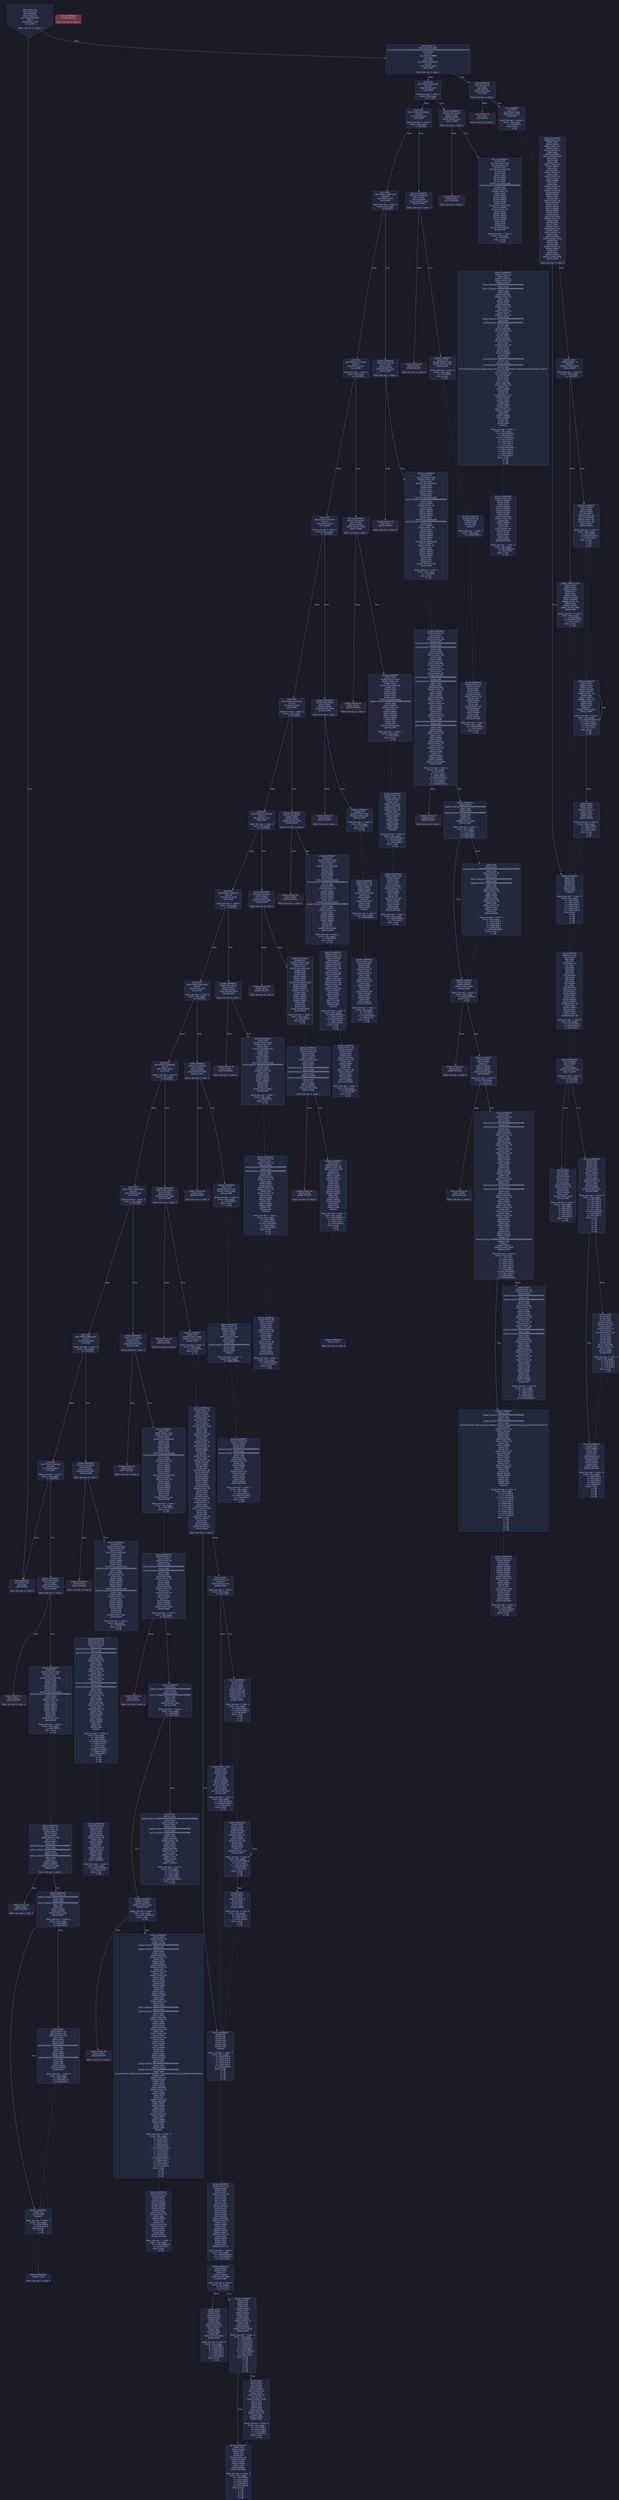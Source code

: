 digraph G {
    node [shape=box, style="filled, rounded", color="#565f89", fontcolor="#c0caf5", fontname="Helvetica", fillcolor="#24283b"];
    edge [color="#414868", fontcolor="#c0caf5", fontname="Helvetica"];
    bgcolor="#1a1b26";
    0 [ label = "[00] PUSH1 80
[02] PUSH1 40
[04] MSTORE
[05] PUSH1 04
[07] CALLDATASIZE
[08] LT
[09] PUSH2 00d0
[0c] JUMPI

Stack size req: 0, sizeΔ: 0
" shape = invhouse]
    1 [ label = "[0d] PUSH1 00
[0f] CALLDATALOAD
[10] PUSH29 0100000000000000000000000000000000000000000000000000000000
[2e] SWAP1
[2f] DIV
[30] PUSH4 ffffffff
[35] AND
[36] DUP1
[37] PUSH4 06fdde03
[3c] EQ
[3d] PUSH2 00d5
[40] JUMPI

Stack size req: 0, sizeΔ: 1
"]
    2 [ label = "[41] DUP1
[42] PUSH4 095ea7b3
[47] EQ
[48] PUSH2 0165
[4b] JUMPI

Stack size req: 1, sizeΔ: 0
Entry->Op usage:
	0->71:EQ:1
"]
    3 [ label = "[4c] DUP1
[4d] PUSH4 18160ddd
[52] EQ
[53] PUSH2 01ca
[56] JUMPI

Stack size req: 1, sizeΔ: 0
Entry->Op usage:
	0->82:EQ:1
"]
    4 [ label = "[57] DUP1
[58] PUSH4 23b872dd
[5d] EQ
[5e] PUSH2 01f5
[61] JUMPI

Stack size req: 1, sizeΔ: 0
Entry->Op usage:
	0->93:EQ:1
"]
    5 [ label = "[62] DUP1
[63] PUSH4 27e235e3
[68] EQ
[69] PUSH2 027a
[6c] JUMPI

Stack size req: 1, sizeΔ: 0
Entry->Op usage:
	0->104:EQ:1
"]
    6 [ label = "[6d] DUP1
[6e] PUSH4 313ce567
[73] EQ
[74] PUSH2 02d1
[77] JUMPI

Stack size req: 1, sizeΔ: 0
Entry->Op usage:
	0->115:EQ:1
"]
    7 [ label = "[78] DUP1
[79] PUSH4 5c658165
[7e] EQ
[7f] PUSH2 0302
[82] JUMPI

Stack size req: 1, sizeΔ: 0
Entry->Op usage:
	0->126:EQ:1
"]
    8 [ label = "[83] DUP1
[84] PUSH4 619d5194
[89] EQ
[8a] PUSH2 0379
[8d] JUMPI

Stack size req: 1, sizeΔ: 0
Entry->Op usage:
	0->137:EQ:1
"]
    9 [ label = "[8e] DUP1
[8f] PUSH4 70a08231
[94] EQ
[95] PUSH2 03a8
[98] JUMPI

Stack size req: 1, sizeΔ: 0
Entry->Op usage:
	0->148:EQ:1
"]
    10 [ label = "[99] DUP1
[9a] PUSH4 8da5cb5b
[9f] EQ
[a0] PUSH2 03ff
[a3] JUMPI

Stack size req: 1, sizeΔ: 0
Entry->Op usage:
	0->159:EQ:1
"]
    11 [ label = "[a4] DUP1
[a5] PUSH4 95d89b41
[aa] EQ
[ab] PUSH2 0456
[ae] JUMPI

Stack size req: 1, sizeΔ: 0
Entry->Op usage:
	0->170:EQ:1
"]
    12 [ label = "[af] DUP1
[b0] PUSH4 a9059cbb
[b5] EQ
[b6] PUSH2 04e6
[b9] JUMPI

Stack size req: 1, sizeΔ: 0
Entry->Op usage:
	0->181:EQ:1
"]
    13 [ label = "[ba] DUP1
[bb] PUSH4 dd62ed3e
[c0] EQ
[c1] PUSH2 054b
[c4] JUMPI

Stack size req: 1, sizeΔ: 0
Entry->Op usage:
	0->192:EQ:1
"]
    14 [ label = "[c5] DUP1
[c6] PUSH4 f2fde38b
[cb] EQ
[cc] PUSH2 05c2
[cf] JUMPI

Stack size req: 1, sizeΔ: 0
Entry->Op usage:
	0->203:EQ:1
"]
    15 [ label = "[d0] JUMPDEST
[d1] PUSH1 00
[d3] DUP1
[d4] REVERT

Stack size req: 0, sizeΔ: 0
" color = "red"]
    16 [ label = "[d5] JUMPDEST
[d6] CALLVALUE
[d7] DUP1
[d8] ISZERO
[d9] PUSH2 00e1
[dc] JUMPI

Stack size req: 0, sizeΔ: 1
"]
    17 [ label = "[dd] PUSH1 00
[df] DUP1
[e0] REVERT

Stack size req: 0, sizeΔ: 0
" color = "red"]
    18 [ label = "[e1] JUMPDEST
[e2] POP
[e3] PUSH2 00ea
[e6] PUSH2 0605
[e9] JUMP

Stack size req: 1, sizeΔ: 0
Entry->Op usage:
	0->226:POP:0
Entry->Exit:
	0->😵
"]
    19 [ label = "[ea] JUMPDEST
[eb] PUSH1 40
[ed] MLOAD
[ee] DUP1
[ef] DUP1
[f0] PUSH1 20
[f2] ADD
[f3] DUP3
[f4] DUP2
[f5] SUB
[f6] DUP3
[f7] MSTORE
[f8] DUP4
[f9] DUP2
[fa] DUP2
[fb] MLOAD
[fc] DUP2
[fd] MSTORE
[fe] PUSH1 20
[0100] ADD
[0101] SWAP2
[0102] POP
[0103] DUP1
[0104] MLOAD
[0105] SWAP1
[0106] PUSH1 20
[0108] ADD
[0109] SWAP1
[010a] DUP1
[010b] DUP4
[010c] DUP4
[010d] PUSH1 00

Stack size req: 1, sizeΔ: 9
Entry->Op usage:
	0->251:MLOAD:0
	0->260:MLOAD:0
	0->264:ADD:1
"]
    20 [ label = "[010f] JUMPDEST
[0110] DUP4
[0111] DUP2
[0112] LT
[0113] ISZERO
[0114] PUSH2 012a
[0117] JUMPI

Stack size req: 4, sizeΔ: 0
Entry->Op usage:
	0->274:LT:0
	3->274:LT:1
"]
    21 [ label = "[0118] DUP1
[0119] DUP3
[011a] ADD
[011b] MLOAD
[011c] DUP2
[011d] DUP5
[011e] ADD
[011f] MSTORE
[0120] PUSH1 20
[0122] DUP2
[0123] ADD
[0124] SWAP1
[0125] POP
[0126] PUSH2 010f
[0129] JUMP

Stack size req: 3, sizeΔ: 0
Entry->Op usage:
	0->282:ADD:1
	0->286:ADD:1
	0->291:ADD:0
	0->293:POP:0
	1->282:ADD:0
	2->286:ADD:0
Entry->Exit:
	0->😵
"]
    22 [ label = "[012a] JUMPDEST
[012b] POP
[012c] POP
[012d] POP
[012e] POP
[012f] SWAP1
[0130] POP
[0131] SWAP1
[0132] DUP2
[0133] ADD
[0134] SWAP1
[0135] PUSH1 1f
[0137] AND
[0138] DUP1
[0139] ISZERO
[013a] PUSH2 0157
[013d] JUMPI

Stack size req: 7, sizeΔ: -5
Entry->Op usage:
	0->299:POP:0
	1->300:POP:0
	2->301:POP:0
	3->302:POP:0
	4->307:ADD:0
	4->311:AND:1
	4->313:ISZERO:0
	5->304:POP:0
	6->307:ADD:1
Entry->Exit:
	0->😵
	1->😵
	2->😵
	3->😵
	4->0
	5->😵
	6->😵
"]
    23 [ label = "[013e] DUP1
[013f] DUP3
[0140] SUB
[0141] DUP1
[0142] MLOAD
[0143] PUSH1 01
[0145] DUP4
[0146] PUSH1 20
[0148] SUB
[0149] PUSH2 0100
[014c] EXP
[014d] SUB
[014e] NOT
[014f] AND
[0150] DUP2
[0151] MSTORE
[0152] PUSH1 20
[0154] ADD
[0155] SWAP2
[0156] POP

Stack size req: 2, sizeΔ: 0
Entry->Op usage:
	0->320:SUB:1
	0->328:SUB:1
	1->320:SUB:0
	1->342:POP:0
Entry->Exit:
	1->😵
"]
    24 [ label = "[0157] JUMPDEST
[0158] POP
[0159] SWAP3
[015a] POP
[015b] POP
[015c] POP
[015d] PUSH1 40
[015f] MLOAD
[0160] DUP1
[0161] SWAP2
[0162] SUB
[0163] SWAP1
[0164] RETURN

Stack size req: 5, sizeΔ: -5
Entry->Op usage:
	0->344:POP:0
	1->354:SUB:0
	2->347:POP:0
	3->348:POP:0
	4->346:POP:0
Entry->Exit:
	0->😵
	1->😵
	2->😵
	3->😵
	4->😵
" color = "darkblue"]
    25 [ label = "[0165] JUMPDEST
[0166] CALLVALUE
[0167] DUP1
[0168] ISZERO
[0169] PUSH2 0171
[016c] JUMPI

Stack size req: 0, sizeΔ: 1
"]
    26 [ label = "[016d] PUSH1 00
[016f] DUP1
[0170] REVERT

Stack size req: 0, sizeΔ: 0
" color = "red"]
    27 [ label = "[0171] JUMPDEST
[0172] POP
[0173] PUSH2 01b0
[0176] PUSH1 04
[0178] DUP1
[0179] CALLDATASIZE
[017a] SUB
[017b] DUP2
[017c] ADD
[017d] SWAP1
[017e] DUP1
[017f] DUP1
[0180] CALLDATALOAD
[0181] PUSH20 ffffffffffffffffffffffffffffffffffffffff
[0196] AND
[0197] SWAP1
[0198] PUSH1 20
[019a] ADD
[019b] SWAP1
[019c] SWAP3
[019d] SWAP2
[019e] SWAP1
[019f] DUP1
[01a0] CALLDATALOAD
[01a1] SWAP1
[01a2] PUSH1 20
[01a4] ADD
[01a5] SWAP1
[01a6] SWAP3
[01a7] SWAP2
[01a8] SWAP1
[01a9] POP
[01aa] POP
[01ab] POP
[01ac] PUSH2 06a3
[01af] JUMP

Stack size req: 1, sizeΔ: 2
Entry->Op usage:
	0->370:POP:0
Entry->Exit:
	0->😵
"]
    28 [ label = "[01b0] JUMPDEST
[01b1] PUSH1 40
[01b3] MLOAD
[01b4] DUP1
[01b5] DUP3
[01b6] ISZERO
[01b7] ISZERO
[01b8] ISZERO
[01b9] ISZERO
[01ba] DUP2
[01bb] MSTORE
[01bc] PUSH1 20
[01be] ADD
[01bf] SWAP2
[01c0] POP
[01c1] POP
[01c2] PUSH1 40
[01c4] MLOAD
[01c5] DUP1
[01c6] SWAP2
[01c7] SUB
[01c8] SWAP1
[01c9] RETURN

Stack size req: 1, sizeΔ: -1
Entry->Op usage:
	0->438:ISZERO:0
	0->448:POP:0
Entry->Exit:
	0->😵
" color = "darkblue"]
    29 [ label = "[01ca] JUMPDEST
[01cb] CALLVALUE
[01cc] DUP1
[01cd] ISZERO
[01ce] PUSH2 01d6
[01d1] JUMPI

Stack size req: 0, sizeΔ: 1
"]
    30 [ label = "[01d2] PUSH1 00
[01d4] DUP1
[01d5] REVERT

Stack size req: 0, sizeΔ: 0
" color = "red"]
    31 [ label = "[01d6] JUMPDEST
[01d7] POP
[01d8] PUSH2 01df
[01db] PUSH2 0795
[01de] JUMP

Stack size req: 1, sizeΔ: 0
Entry->Op usage:
	0->471:POP:0
Entry->Exit:
	0->😵
"]
    32 [ label = "[01df] JUMPDEST
[01e0] PUSH1 40
[01e2] MLOAD
[01e3] DUP1
[01e4] DUP3
[01e5] DUP2
[01e6] MSTORE
[01e7] PUSH1 20
[01e9] ADD
[01ea] SWAP2
[01eb] POP
[01ec] POP
[01ed] PUSH1 40
[01ef] MLOAD
[01f0] DUP1
[01f1] SWAP2
[01f2] SUB
[01f3] SWAP1
[01f4] RETURN

Stack size req: 1, sizeΔ: -1
Entry->Op usage:
	0->486:MSTORE:1
	0->491:POP:0
Entry->Exit:
	0->😵
" color = "darkblue"]
    33 [ label = "[01f5] JUMPDEST
[01f6] CALLVALUE
[01f7] DUP1
[01f8] ISZERO
[01f9] PUSH2 0201
[01fc] JUMPI

Stack size req: 0, sizeΔ: 1
"]
    34 [ label = "[01fd] PUSH1 00
[01ff] DUP1
[0200] REVERT

Stack size req: 0, sizeΔ: 0
" color = "red"]
    35 [ label = "[0201] JUMPDEST
[0202] POP
[0203] PUSH2 0260
[0206] PUSH1 04
[0208] DUP1
[0209] CALLDATASIZE
[020a] SUB
[020b] DUP2
[020c] ADD
[020d] SWAP1
[020e] DUP1
[020f] DUP1
[0210] CALLDATALOAD
[0211] PUSH20 ffffffffffffffffffffffffffffffffffffffff
[0226] AND
[0227] SWAP1
[0228] PUSH1 20
[022a] ADD
[022b] SWAP1
[022c] SWAP3
[022d] SWAP2
[022e] SWAP1
[022f] DUP1
[0230] CALLDATALOAD
[0231] PUSH20 ffffffffffffffffffffffffffffffffffffffff
[0246] AND
[0247] SWAP1
[0248] PUSH1 20
[024a] ADD
[024b] SWAP1
[024c] SWAP3
[024d] SWAP2
[024e] SWAP1
[024f] DUP1
[0250] CALLDATALOAD
[0251] SWAP1
[0252] PUSH1 20
[0254] ADD
[0255] SWAP1
[0256] SWAP3
[0257] SWAP2
[0258] SWAP1
[0259] POP
[025a] POP
[025b] POP
[025c] PUSH2 079b
[025f] JUMP

Stack size req: 1, sizeΔ: 3
Entry->Op usage:
	0->514:POP:0
Entry->Exit:
	0->😵
"]
    36 [ label = "[0260] JUMPDEST
[0261] PUSH1 40
[0263] MLOAD
[0264] DUP1
[0265] DUP3
[0266] ISZERO
[0267] ISZERO
[0268] ISZERO
[0269] ISZERO
[026a] DUP2
[026b] MSTORE
[026c] PUSH1 20
[026e] ADD
[026f] SWAP2
[0270] POP
[0271] POP
[0272] PUSH1 40
[0274] MLOAD
[0275] DUP1
[0276] SWAP2
[0277] SUB
[0278] SWAP1
[0279] RETURN

Stack size req: 1, sizeΔ: -1
Entry->Op usage:
	0->614:ISZERO:0
	0->624:POP:0
Entry->Exit:
	0->😵
" color = "darkblue"]
    37 [ label = "[027a] JUMPDEST
[027b] CALLVALUE
[027c] DUP1
[027d] ISZERO
[027e] PUSH2 0286
[0281] JUMPI

Stack size req: 0, sizeΔ: 1
"]
    38 [ label = "[0282] PUSH1 00
[0284] DUP1
[0285] REVERT

Stack size req: 0, sizeΔ: 0
" color = "red"]
    39 [ label = "[0286] JUMPDEST
[0287] POP
[0288] PUSH2 02bb
[028b] PUSH1 04
[028d] DUP1
[028e] CALLDATASIZE
[028f] SUB
[0290] DUP2
[0291] ADD
[0292] SWAP1
[0293] DUP1
[0294] DUP1
[0295] CALLDATALOAD
[0296] PUSH20 ffffffffffffffffffffffffffffffffffffffff
[02ab] AND
[02ac] SWAP1
[02ad] PUSH1 20
[02af] ADD
[02b0] SWAP1
[02b1] SWAP3
[02b2] SWAP2
[02b3] SWAP1
[02b4] POP
[02b5] POP
[02b6] POP
[02b7] PUSH2 0ada
[02ba] JUMP

Stack size req: 1, sizeΔ: 1
Entry->Op usage:
	0->647:POP:0
Entry->Exit:
	0->😵
"]
    40 [ label = "[02bb] JUMPDEST
[02bc] PUSH1 40
[02be] MLOAD
[02bf] DUP1
[02c0] DUP3
[02c1] DUP2
[02c2] MSTORE
[02c3] PUSH1 20
[02c5] ADD
[02c6] SWAP2
[02c7] POP
[02c8] POP
[02c9] PUSH1 40
[02cb] MLOAD
[02cc] DUP1
[02cd] SWAP2
[02ce] SUB
[02cf] SWAP1
[02d0] RETURN

Stack size req: 1, sizeΔ: -1
Entry->Op usage:
	0->706:MSTORE:1
	0->711:POP:0
Entry->Exit:
	0->😵
" color = "darkblue"]
    41 [ label = "[02d1] JUMPDEST
[02d2] CALLVALUE
[02d3] DUP1
[02d4] ISZERO
[02d5] PUSH2 02dd
[02d8] JUMPI

Stack size req: 0, sizeΔ: 1
"]
    42 [ label = "[02d9] PUSH1 00
[02db] DUP1
[02dc] REVERT

Stack size req: 0, sizeΔ: 0
" color = "red"]
    43 [ label = "[02dd] JUMPDEST
[02de] POP
[02df] PUSH2 02e6
[02e2] PUSH2 0af2
[02e5] JUMP

Stack size req: 1, sizeΔ: 0
Entry->Op usage:
	0->734:POP:0
Entry->Exit:
	0->😵
"]
    44 [ label = "[02e6] JUMPDEST
[02e7] PUSH1 40
[02e9] MLOAD
[02ea] DUP1
[02eb] DUP3
[02ec] PUSH1 ff
[02ee] AND
[02ef] PUSH1 ff
[02f1] AND
[02f2] DUP2
[02f3] MSTORE
[02f4] PUSH1 20
[02f6] ADD
[02f7] SWAP2
[02f8] POP
[02f9] POP
[02fa] PUSH1 40
[02fc] MLOAD
[02fd] DUP1
[02fe] SWAP2
[02ff] SUB
[0300] SWAP1
[0301] RETURN

Stack size req: 1, sizeΔ: -1
Entry->Op usage:
	0->750:AND:1
	0->753:AND:1
	0->755:MSTORE:1
	0->760:POP:0
Entry->Exit:
	0->😵
" color = "darkblue"]
    45 [ label = "[0302] JUMPDEST
[0303] CALLVALUE
[0304] DUP1
[0305] ISZERO
[0306] PUSH2 030e
[0309] JUMPI

Stack size req: 0, sizeΔ: 1
"]
    46 [ label = "[030a] PUSH1 00
[030c] DUP1
[030d] REVERT

Stack size req: 0, sizeΔ: 0
" color = "red"]
    47 [ label = "[030e] JUMPDEST
[030f] POP
[0310] PUSH2 0363
[0313] PUSH1 04
[0315] DUP1
[0316] CALLDATASIZE
[0317] SUB
[0318] DUP2
[0319] ADD
[031a] SWAP1
[031b] DUP1
[031c] DUP1
[031d] CALLDATALOAD
[031e] PUSH20 ffffffffffffffffffffffffffffffffffffffff
[0333] AND
[0334] SWAP1
[0335] PUSH1 20
[0337] ADD
[0338] SWAP1
[0339] SWAP3
[033a] SWAP2
[033b] SWAP1
[033c] DUP1
[033d] CALLDATALOAD
[033e] PUSH20 ffffffffffffffffffffffffffffffffffffffff
[0353] AND
[0354] SWAP1
[0355] PUSH1 20
[0357] ADD
[0358] SWAP1
[0359] SWAP3
[035a] SWAP2
[035b] SWAP1
[035c] POP
[035d] POP
[035e] POP
[035f] PUSH2 0b05
[0362] JUMP

Stack size req: 1, sizeΔ: 2
Entry->Op usage:
	0->783:POP:0
Entry->Exit:
	0->😵
"]
    48 [ label = "[0363] JUMPDEST
[0364] PUSH1 40
[0366] MLOAD
[0367] DUP1
[0368] DUP3
[0369] DUP2
[036a] MSTORE
[036b] PUSH1 20
[036d] ADD
[036e] SWAP2
[036f] POP
[0370] POP
[0371] PUSH1 40
[0373] MLOAD
[0374] DUP1
[0375] SWAP2
[0376] SUB
[0377] SWAP1
[0378] RETURN

Stack size req: 1, sizeΔ: -1
Entry->Op usage:
	0->874:MSTORE:1
	0->879:POP:0
Entry->Exit:
	0->😵
" color = "darkblue"]
    49 [ label = "[0379] JUMPDEST
[037a] CALLVALUE
[037b] DUP1
[037c] ISZERO
[037d] PUSH2 0385
[0380] JUMPI

Stack size req: 0, sizeΔ: 1
"]
    50 [ label = "[0381] PUSH1 00
[0383] DUP1
[0384] REVERT

Stack size req: 0, sizeΔ: 0
" color = "red"]
    51 [ label = "[0385] JUMPDEST
[0386] POP
[0387] PUSH2 03a6
[038a] PUSH1 04
[038c] DUP1
[038d] CALLDATASIZE
[038e] SUB
[038f] DUP2
[0390] ADD
[0391] SWAP1
[0392] DUP1
[0393] DUP1
[0394] CALLDATALOAD
[0395] ISZERO
[0396] ISZERO
[0397] SWAP1
[0398] PUSH1 20
[039a] ADD
[039b] SWAP1
[039c] SWAP3
[039d] SWAP2
[039e] SWAP1
[039f] POP
[03a0] POP
[03a1] POP
[03a2] PUSH2 0b2a
[03a5] JUMP

Stack size req: 1, sizeΔ: 1
Entry->Op usage:
	0->902:POP:0
Entry->Exit:
	0->😵
"]
    52 [ label = "[03a6] JUMPDEST
[03a7] STOP

Stack size req: 0, sizeΔ: 0
" color = "darkblue"]
    53 [ label = "[03a8] JUMPDEST
[03a9] CALLVALUE
[03aa] DUP1
[03ab] ISZERO
[03ac] PUSH2 03b4
[03af] JUMPI

Stack size req: 0, sizeΔ: 1
"]
    54 [ label = "[03b0] PUSH1 00
[03b2] DUP1
[03b3] REVERT

Stack size req: 0, sizeΔ: 0
" color = "red"]
    55 [ label = "[03b4] JUMPDEST
[03b5] POP
[03b6] PUSH2 03e9
[03b9] PUSH1 04
[03bb] DUP1
[03bc] CALLDATASIZE
[03bd] SUB
[03be] DUP2
[03bf] ADD
[03c0] SWAP1
[03c1] DUP1
[03c2] DUP1
[03c3] CALLDATALOAD
[03c4] PUSH20 ffffffffffffffffffffffffffffffffffffffff
[03d9] AND
[03da] SWAP1
[03db] PUSH1 20
[03dd] ADD
[03de] SWAP1
[03df] SWAP3
[03e0] SWAP2
[03e1] SWAP1
[03e2] POP
[03e3] POP
[03e4] POP
[03e5] PUSH2 0ba3
[03e8] JUMP

Stack size req: 1, sizeΔ: 1
Entry->Op usage:
	0->949:POP:0
Entry->Exit:
	0->😵
"]
    56 [ label = "[03e9] JUMPDEST
[03ea] PUSH1 40
[03ec] MLOAD
[03ed] DUP1
[03ee] DUP3
[03ef] DUP2
[03f0] MSTORE
[03f1] PUSH1 20
[03f3] ADD
[03f4] SWAP2
[03f5] POP
[03f6] POP
[03f7] PUSH1 40
[03f9] MLOAD
[03fa] DUP1
[03fb] SWAP2
[03fc] SUB
[03fd] SWAP1
[03fe] RETURN

Stack size req: 1, sizeΔ: -1
Entry->Op usage:
	0->1008:MSTORE:1
	0->1013:POP:0
Entry->Exit:
	0->😵
" color = "darkblue"]
    57 [ label = "[03ff] JUMPDEST
[0400] CALLVALUE
[0401] DUP1
[0402] ISZERO
[0403] PUSH2 040b
[0406] JUMPI

Stack size req: 0, sizeΔ: 1
"]
    58 [ label = "[0407] PUSH1 00
[0409] DUP1
[040a] REVERT

Stack size req: 0, sizeΔ: 0
" color = "red"]
    59 [ label = "[040b] JUMPDEST
[040c] POP
[040d] PUSH2 0414
[0410] PUSH2 0beb
[0413] JUMP

Stack size req: 1, sizeΔ: 0
Entry->Op usage:
	0->1036:POP:0
Entry->Exit:
	0->😵
"]
    60 [ label = "[0414] JUMPDEST
[0415] PUSH1 40
[0417] MLOAD
[0418] DUP1
[0419] DUP3
[041a] PUSH20 ffffffffffffffffffffffffffffffffffffffff
[042f] AND
[0430] PUSH20 ffffffffffffffffffffffffffffffffffffffff
[0445] AND
[0446] DUP2
[0447] MSTORE
[0448] PUSH1 20
[044a] ADD
[044b] SWAP2
[044c] POP
[044d] POP
[044e] PUSH1 40
[0450] MLOAD
[0451] DUP1
[0452] SWAP2
[0453] SUB
[0454] SWAP1
[0455] RETURN

Stack size req: 1, sizeΔ: -1
Entry->Op usage:
	0->1071:AND:1
	0->1093:AND:1
	0->1095:MSTORE:1
	0->1100:POP:0
Entry->Exit:
	0->😵
" color = "darkblue"]
    61 [ label = "[0456] JUMPDEST
[0457] CALLVALUE
[0458] DUP1
[0459] ISZERO
[045a] PUSH2 0462
[045d] JUMPI

Stack size req: 0, sizeΔ: 1
"]
    62 [ label = "[045e] PUSH1 00
[0460] DUP1
[0461] REVERT

Stack size req: 0, sizeΔ: 0
" color = "red"]
    63 [ label = "[0462] JUMPDEST
[0463] POP
[0464] PUSH2 046b
[0467] PUSH2 0c11
[046a] JUMP

Stack size req: 1, sizeΔ: 0
Entry->Op usage:
	0->1123:POP:0
Entry->Exit:
	0->😵
"]
    64 [ label = "[046b] JUMPDEST
[046c] PUSH1 40
[046e] MLOAD
[046f] DUP1
[0470] DUP1
[0471] PUSH1 20
[0473] ADD
[0474] DUP3
[0475] DUP2
[0476] SUB
[0477] DUP3
[0478] MSTORE
[0479] DUP4
[047a] DUP2
[047b] DUP2
[047c] MLOAD
[047d] DUP2
[047e] MSTORE
[047f] PUSH1 20
[0481] ADD
[0482] SWAP2
[0483] POP
[0484] DUP1
[0485] MLOAD
[0486] SWAP1
[0487] PUSH1 20
[0489] ADD
[048a] SWAP1
[048b] DUP1
[048c] DUP4
[048d] DUP4
[048e] PUSH1 00

Stack size req: 1, sizeΔ: 9
Entry->Op usage:
	0->1148:MLOAD:0
	0->1157:MLOAD:0
	0->1161:ADD:1
"]
    65 [ label = "[0490] JUMPDEST
[0491] DUP4
[0492] DUP2
[0493] LT
[0494] ISZERO
[0495] PUSH2 04ab
[0498] JUMPI

Stack size req: 4, sizeΔ: 0
Entry->Op usage:
	0->1171:LT:0
	3->1171:LT:1
"]
    66 [ label = "[0499] DUP1
[049a] DUP3
[049b] ADD
[049c] MLOAD
[049d] DUP2
[049e] DUP5
[049f] ADD
[04a0] MSTORE
[04a1] PUSH1 20
[04a3] DUP2
[04a4] ADD
[04a5] SWAP1
[04a6] POP
[04a7] PUSH2 0490
[04aa] JUMP

Stack size req: 3, sizeΔ: 0
Entry->Op usage:
	0->1179:ADD:1
	0->1183:ADD:1
	0->1188:ADD:0
	0->1190:POP:0
	1->1179:ADD:0
	2->1183:ADD:0
Entry->Exit:
	0->😵
"]
    67 [ label = "[04ab] JUMPDEST
[04ac] POP
[04ad] POP
[04ae] POP
[04af] POP
[04b0] SWAP1
[04b1] POP
[04b2] SWAP1
[04b3] DUP2
[04b4] ADD
[04b5] SWAP1
[04b6] PUSH1 1f
[04b8] AND
[04b9] DUP1
[04ba] ISZERO
[04bb] PUSH2 04d8
[04be] JUMPI

Stack size req: 7, sizeΔ: -5
Entry->Op usage:
	0->1196:POP:0
	1->1197:POP:0
	2->1198:POP:0
	3->1199:POP:0
	4->1204:ADD:0
	4->1208:AND:1
	4->1210:ISZERO:0
	5->1201:POP:0
	6->1204:ADD:1
Entry->Exit:
	0->😵
	1->😵
	2->😵
	3->😵
	4->0
	5->😵
	6->😵
"]
    68 [ label = "[04bf] DUP1
[04c0] DUP3
[04c1] SUB
[04c2] DUP1
[04c3] MLOAD
[04c4] PUSH1 01
[04c6] DUP4
[04c7] PUSH1 20
[04c9] SUB
[04ca] PUSH2 0100
[04cd] EXP
[04ce] SUB
[04cf] NOT
[04d0] AND
[04d1] DUP2
[04d2] MSTORE
[04d3] PUSH1 20
[04d5] ADD
[04d6] SWAP2
[04d7] POP

Stack size req: 2, sizeΔ: 0
Entry->Op usage:
	0->1217:SUB:1
	0->1225:SUB:1
	1->1217:SUB:0
	1->1239:POP:0
Entry->Exit:
	1->😵
"]
    69 [ label = "[04d8] JUMPDEST
[04d9] POP
[04da] SWAP3
[04db] POP
[04dc] POP
[04dd] POP
[04de] PUSH1 40
[04e0] MLOAD
[04e1] DUP1
[04e2] SWAP2
[04e3] SUB
[04e4] SWAP1
[04e5] RETURN

Stack size req: 5, sizeΔ: -5
Entry->Op usage:
	0->1241:POP:0
	1->1251:SUB:0
	2->1244:POP:0
	3->1245:POP:0
	4->1243:POP:0
Entry->Exit:
	0->😵
	1->😵
	2->😵
	3->😵
	4->😵
" color = "darkblue"]
    70 [ label = "[04e6] JUMPDEST
[04e7] CALLVALUE
[04e8] DUP1
[04e9] ISZERO
[04ea] PUSH2 04f2
[04ed] JUMPI

Stack size req: 0, sizeΔ: 1
"]
    71 [ label = "[04ee] PUSH1 00
[04f0] DUP1
[04f1] REVERT

Stack size req: 0, sizeΔ: 0
" color = "red"]
    72 [ label = "[04f2] JUMPDEST
[04f3] POP
[04f4] PUSH2 0531
[04f7] PUSH1 04
[04f9] DUP1
[04fa] CALLDATASIZE
[04fb] SUB
[04fc] DUP2
[04fd] ADD
[04fe] SWAP1
[04ff] DUP1
[0500] DUP1
[0501] CALLDATALOAD
[0502] PUSH20 ffffffffffffffffffffffffffffffffffffffff
[0517] AND
[0518] SWAP1
[0519] PUSH1 20
[051b] ADD
[051c] SWAP1
[051d] SWAP3
[051e] SWAP2
[051f] SWAP1
[0520] DUP1
[0521] CALLDATALOAD
[0522] SWAP1
[0523] PUSH1 20
[0525] ADD
[0526] SWAP1
[0527] SWAP3
[0528] SWAP2
[0529] SWAP1
[052a] POP
[052b] POP
[052c] POP
[052d] PUSH2 0caf
[0530] JUMP

Stack size req: 1, sizeΔ: 2
Entry->Op usage:
	0->1267:POP:0
Entry->Exit:
	0->😵
"]
    73 [ label = "[0531] JUMPDEST
[0532] PUSH1 40
[0534] MLOAD
[0535] DUP1
[0536] DUP3
[0537] ISZERO
[0538] ISZERO
[0539] ISZERO
[053a] ISZERO
[053b] DUP2
[053c] MSTORE
[053d] PUSH1 20
[053f] ADD
[0540] SWAP2
[0541] POP
[0542] POP
[0543] PUSH1 40
[0545] MLOAD
[0546] DUP1
[0547] SWAP2
[0548] SUB
[0549] SWAP1
[054a] RETURN

Stack size req: 1, sizeΔ: -1
Entry->Op usage:
	0->1335:ISZERO:0
	0->1345:POP:0
Entry->Exit:
	0->😵
" color = "darkblue"]
    74 [ label = "[054b] JUMPDEST
[054c] CALLVALUE
[054d] DUP1
[054e] ISZERO
[054f] PUSH2 0557
[0552] JUMPI

Stack size req: 0, sizeΔ: 1
"]
    75 [ label = "[0553] PUSH1 00
[0555] DUP1
[0556] REVERT

Stack size req: 0, sizeΔ: 0
" color = "red"]
    76 [ label = "[0557] JUMPDEST
[0558] POP
[0559] PUSH2 05ac
[055c] PUSH1 04
[055e] DUP1
[055f] CALLDATASIZE
[0560] SUB
[0561] DUP2
[0562] ADD
[0563] SWAP1
[0564] DUP1
[0565] DUP1
[0566] CALLDATALOAD
[0567] PUSH20 ffffffffffffffffffffffffffffffffffffffff
[057c] AND
[057d] SWAP1
[057e] PUSH1 20
[0580] ADD
[0581] SWAP1
[0582] SWAP3
[0583] SWAP2
[0584] SWAP1
[0585] DUP1
[0586] CALLDATALOAD
[0587] PUSH20 ffffffffffffffffffffffffffffffffffffffff
[059c] AND
[059d] SWAP1
[059e] PUSH1 20
[05a0] ADD
[05a1] SWAP1
[05a2] SWAP3
[05a3] SWAP2
[05a4] SWAP1
[05a5] POP
[05a6] POP
[05a7] POP
[05a8] PUSH2 0eaa
[05ab] JUMP

Stack size req: 1, sizeΔ: 2
Entry->Op usage:
	0->1368:POP:0
Entry->Exit:
	0->😵
"]
    77 [ label = "[05ac] JUMPDEST
[05ad] PUSH1 40
[05af] MLOAD
[05b0] DUP1
[05b1] DUP3
[05b2] DUP2
[05b3] MSTORE
[05b4] PUSH1 20
[05b6] ADD
[05b7] SWAP2
[05b8] POP
[05b9] POP
[05ba] PUSH1 40
[05bc] MLOAD
[05bd] DUP1
[05be] SWAP2
[05bf] SUB
[05c0] SWAP1
[05c1] RETURN

Stack size req: 1, sizeΔ: -1
Entry->Op usage:
	0->1459:MSTORE:1
	0->1464:POP:0
Entry->Exit:
	0->😵
" color = "darkblue"]
    78 [ label = "[05c2] JUMPDEST
[05c3] CALLVALUE
[05c4] DUP1
[05c5] ISZERO
[05c6] PUSH2 05ce
[05c9] JUMPI

Stack size req: 0, sizeΔ: 1
"]
    79 [ label = "[05ca] PUSH1 00
[05cc] DUP1
[05cd] REVERT

Stack size req: 0, sizeΔ: 0
" color = "red"]
    80 [ label = "[05ce] JUMPDEST
[05cf] POP
[05d0] PUSH2 0603
[05d3] PUSH1 04
[05d5] DUP1
[05d6] CALLDATASIZE
[05d7] SUB
[05d8] DUP2
[05d9] ADD
[05da] SWAP1
[05db] DUP1
[05dc] DUP1
[05dd] CALLDATALOAD
[05de] PUSH20 ffffffffffffffffffffffffffffffffffffffff
[05f3] AND
[05f4] SWAP1
[05f5] PUSH1 20
[05f7] ADD
[05f8] SWAP1
[05f9] SWAP3
[05fa] SWAP2
[05fb] SWAP1
[05fc] POP
[05fd] POP
[05fe] POP
[05ff] PUSH2 0f31
[0602] JUMP

Stack size req: 1, sizeΔ: 1
Entry->Op usage:
	0->1487:POP:0
Entry->Exit:
	0->😵
"]
    81 [ label = "[0603] JUMPDEST
[0604] STOP

Stack size req: 0, sizeΔ: 0
" color = "darkblue"]
    82 [ label = "[0605] JUMPDEST
[0606] PUSH1 03
[0608] DUP1
[0609] SLOAD
[060a] PUSH1 01
[060c] DUP2
[060d] PUSH1 01
[060f] AND
[0610] ISZERO
[0611] PUSH2 0100
[0614] MUL
[0615] SUB
[0616] AND
[0617] PUSH1 02
[0619] SWAP1
[061a] DIV
[061b] DUP1
[061c] PUSH1 1f
[061e] ADD
[061f] PUSH1 20
[0621] DUP1
[0622] SWAP2
[0623] DIV
[0624] MUL
[0625] PUSH1 20
[0627] ADD
[0628] PUSH1 40
[062a] MLOAD
[062b] SWAP1
[062c] DUP2
[062d] ADD
[062e] PUSH1 40
[0630] MSTORE
[0631] DUP1
[0632] SWAP3
[0633] SWAP2
[0634] SWAP1
[0635] DUP2
[0636] DUP2
[0637] MSTORE
[0638] PUSH1 20
[063a] ADD
[063b] DUP3
[063c] DUP1
[063d] SLOAD
[063e] PUSH1 01
[0640] DUP2
[0641] PUSH1 01
[0643] AND
[0644] ISZERO
[0645] PUSH2 0100
[0648] MUL
[0649] SUB
[064a] AND
[064b] PUSH1 02
[064d] SWAP1
[064e] DIV
[064f] DUP1
[0650] ISZERO
[0651] PUSH2 069b
[0654] JUMPI

Stack size req: 0, sizeΔ: 6
"]
    83 [ label = "[0655] DUP1
[0656] PUSH1 1f
[0658] LT
[0659] PUSH2 0670
[065c] JUMPI

Stack size req: 1, sizeΔ: 0
Entry->Op usage:
	0->1624:LT:1
"]
    84 [ label = "[065d] PUSH2 0100
[0660] DUP1
[0661] DUP4
[0662] SLOAD
[0663] DIV
[0664] MUL
[0665] DUP4
[0666] MSTORE
[0667] SWAP2
[0668] PUSH1 20
[066a] ADD
[066b] SWAP2
[066c] PUSH2 069b
[066f] JUMP

Stack size req: 3, sizeΔ: 0
Entry->Op usage:
	1->1634:SLOAD:0
	2->1638:MSTORE:0
	2->1642:ADD:1
Entry->Exit:
	2->😵
"]
    85 [ label = "[0670] JUMPDEST
[0671] DUP3
[0672] ADD
[0673] SWAP2
[0674] SWAP1
[0675] PUSH1 00
[0677] MSTORE
[0678] PUSH1 20
[067a] PUSH1 00
[067c] SHA3
[067d] SWAP1

Stack size req: 3, sizeΔ: 0
Entry->Op usage:
	0->1650:ADD:1
	1->1655:MSTORE:1
	2->1650:ADD:0
Entry->Exit:
	0->😵
	1->😵
	2->0
"]
    86 [ label = "[067e] JUMPDEST
[067f] DUP2
[0680] SLOAD
[0681] DUP2
[0682] MSTORE
[0683] SWAP1
[0684] PUSH1 01
[0686] ADD
[0687] SWAP1
[0688] PUSH1 20
[068a] ADD
[068b] DUP1
[068c] DUP4
[068d] GT
[068e] PUSH2 067e
[0691] JUMPI

Stack size req: 3, sizeΔ: 0
Entry->Op usage:
	0->1666:MSTORE:0
	0->1674:ADD:1
	1->1664:SLOAD:0
	1->1670:ADD:1
	2->1677:GT:0
Entry->Exit:
	0->😵
	1->😵
"]
    87 [ label = "[0692] DUP3
[0693] SWAP1
[0694] SUB
[0695] PUSH1 1f
[0697] AND
[0698] DUP3
[0699] ADD
[069a] SWAP2

Stack size req: 3, sizeΔ: 0
Entry->Op usage:
	0->1684:SUB:0
	2->1684:SUB:1
	2->1689:ADD:0
Entry->Exit:
	0->😵
	2->0
"]
    88 [ label = "[069b] JUMPDEST
[069c] POP
[069d] POP
[069e] POP
[069f] POP
[06a0] POP
[06a1] DUP2
[06a2] JUMP
Indirect!

Stack size req: 7, sizeΔ: -5
Entry->Op usage:
	0->1692:POP:0
	1->1693:POP:0
	2->1694:POP:0
	3->1695:POP:0
	4->1696:POP:0
	6->1698:JUMP:0
Entry->Exit:
	0->😵
	1->😵
	2->😵
	3->😵
	4->😵
" color = "teal"]
    89 [ label = "[06a3] JUMPDEST
[06a4] PUSH1 00
[06a6] DUP2
[06a7] PUSH1 01
[06a9] PUSH1 00
[06ab] CALLER
[06ac] PUSH20 ffffffffffffffffffffffffffffffffffffffff
[06c1] AND
[06c2] PUSH20 ffffffffffffffffffffffffffffffffffffffff
[06d7] AND
[06d8] DUP2
[06d9] MSTORE
[06da] PUSH1 20
[06dc] ADD
[06dd] SWAP1
[06de] DUP2
[06df] MSTORE
[06e0] PUSH1 20
[06e2] ADD
[06e3] PUSH1 00
[06e5] SHA3
[06e6] PUSH1 00
[06e8] DUP6
[06e9] PUSH20 ffffffffffffffffffffffffffffffffffffffff
[06fe] AND
[06ff] PUSH20 ffffffffffffffffffffffffffffffffffffffff
[0714] AND
[0715] DUP2
[0716] MSTORE
[0717] PUSH1 20
[0719] ADD
[071a] SWAP1
[071b] DUP2
[071c] MSTORE
[071d] PUSH1 20
[071f] ADD
[0720] PUSH1 00
[0722] SHA3
[0723] DUP2
[0724] SWAP1
[0725] SSTORE
[0726] POP
[0727] DUP3
[0728] PUSH20 ffffffffffffffffffffffffffffffffffffffff
[073d] AND
[073e] CALLER
[073f] PUSH20 ffffffffffffffffffffffffffffffffffffffff
[0754] AND
[0755] PUSH32 8c5be1e5ebec7d5bd14f71427d1e84f3dd0314c0f7b2291e5b200ac8c7c3b925
[0776] DUP5
[0777] PUSH1 40
[0779] MLOAD
[077a] DUP1
[077b] DUP3
[077c] DUP2
[077d] MSTORE
[077e] PUSH1 20
[0780] ADD
[0781] SWAP2
[0782] POP
[0783] POP
[0784] PUSH1 40
[0786] MLOAD
[0787] DUP1
[0788] SWAP2
[0789] SUB
[078a] SWAP1
[078b] LOG3
[078c] PUSH1 01
[078e] SWAP1
[078f] POP
[0790] SWAP3
[0791] SWAP2
[0792] POP
[0793] POP
[0794] JUMP
Indirect!

Stack size req: 3, sizeΔ: -2
Entry->Op usage:
	0->1829:SSTORE:1
	0->1830:POP:0
	0->1917:MSTORE:1
	0->1922:POP:0
	0->1939:POP:0
	1->1790:AND:1
	1->1812:AND:1
	1->1814:MSTORE:1
	1->1853:AND:1
	1->1931:LOG3:4
	1->1938:POP:0
	2->1940:JUMP:0
Entry->Exit:
	0->😵
	1->😵
	2->😵
" color = "teal"]
    90 [ label = "[0795] JUMPDEST
[0796] PUSH1 06
[0798] SLOAD
[0799] DUP2
[079a] JUMP
Indirect!

Stack size req: 1, sizeΔ: 1
Entry->Op usage:
	0->1946:JUMP:0
" color = "teal"]
    91 [ label = "[079b] JUMPDEST
[079c] PUSH1 00
[079e] DUP1
[079f] PUSH1 01
[07a1] PUSH1 00
[07a3] DUP7
[07a4] PUSH20 ffffffffffffffffffffffffffffffffffffffff
[07b9] AND
[07ba] PUSH20 ffffffffffffffffffffffffffffffffffffffff
[07cf] AND
[07d0] DUP2
[07d1] MSTORE
[07d2] PUSH1 20
[07d4] ADD
[07d5] SWAP1
[07d6] DUP2
[07d7] MSTORE
[07d8] PUSH1 20
[07da] ADD
[07db] PUSH1 00
[07dd] SHA3
[07de] PUSH1 00
[07e0] CALLER
[07e1] PUSH20 ffffffffffffffffffffffffffffffffffffffff
[07f6] AND
[07f7] PUSH20 ffffffffffffffffffffffffffffffffffffffff
[080c] AND
[080d] DUP2
[080e] MSTORE
[080f] PUSH1 20
[0811] ADD
[0812] SWAP1
[0813] DUP2
[0814] MSTORE
[0815] PUSH1 20
[0817] ADD
[0818] PUSH1 00
[081a] SHA3
[081b] SLOAD
[081c] SWAP1
[081d] POP
[081e] DUP3
[081f] PUSH1 00
[0821] DUP1
[0822] DUP8
[0823] PUSH20 ffffffffffffffffffffffffffffffffffffffff
[0838] AND
[0839] PUSH20 ffffffffffffffffffffffffffffffffffffffff
[084e] AND
[084f] DUP2
[0850] MSTORE
[0851] PUSH1 20
[0853] ADD
[0854] SWAP1
[0855] DUP2
[0856] MSTORE
[0857] PUSH1 20
[0859] ADD
[085a] PUSH1 00
[085c] SHA3
[085d] SLOAD
[085e] LT
[085f] ISZERO
[0860] ISZERO
[0861] ISZERO
[0862] PUSH2 086a
[0865] JUMPI

Stack size req: 3, sizeΔ: 2
Entry->Op usage:
	0->2142:LT:1
	2->1977:AND:1
	2->1999:AND:1
	2->2001:MSTORE:1
	2->2104:AND:1
	2->2126:AND:1
	2->2128:MSTORE:1
"]
    92 [ label = "[0866] PUSH1 00
[0868] DUP1
[0869] REVERT

Stack size req: 0, sizeΔ: 0
" color = "red"]
    93 [ label = "[086a] JUMPDEST
[086b] DUP4
[086c] PUSH20 ffffffffffffffffffffffffffffffffffffffff
[0881] AND
[0882] DUP6
[0883] PUSH20 ffffffffffffffffffffffffffffffffffffffff
[0898] AND
[0899] EQ
[089a] DUP1
[089b] PUSH2 0904
[089e] JUMPI

Stack size req: 5, sizeΔ: 1
Entry->Op usage:
	3->2177:AND:1
	3->2201:EQ:1
	4->2200:AND:1
	4->2201:EQ:0
"]
    94 [ label = "[089f] POP
[08a0] DUP3
[08a1] PUSH32 ffffffffffffffffffffffffffffffffffffffffffffffffffffffffffffffff
[08c2] SUB
[08c3] PUSH1 00
[08c5] DUP1
[08c6] DUP7
[08c7] PUSH20 ffffffffffffffffffffffffffffffffffffffff
[08dc] AND
[08dd] PUSH20 ffffffffffffffffffffffffffffffffffffffff
[08f2] AND
[08f3] DUP2
[08f4] MSTORE
[08f5] PUSH1 20
[08f7] ADD
[08f8] SWAP1
[08f9] DUP2
[08fa] MSTORE
[08fb] PUSH1 20
[08fd] ADD
[08fe] PUSH1 00
[0900] SHA3
[0901] SLOAD
[0902] GT
[0903] ISZERO

Stack size req: 5, sizeΔ: 0
Entry->Op usage:
	0->2207:POP:0
	3->2242:SUB:1
	4->2268:AND:1
	4->2290:AND:1
	4->2292:MSTORE:1
Entry->Exit:
	0->😵
"]
    95 [ label = "[0904] JUMPDEST
[0905] ISZERO
[0906] ISZERO
[0907] PUSH2 090f
[090a] JUMPI

Stack size req: 1, sizeΔ: -1
Entry->Op usage:
	0->2309:ISZERO:0
Entry->Exit:
	0->😵
"]
    96 [ label = "[090b] PUSH1 00
[090d] DUP1
[090e] REVERT

Stack size req: 0, sizeΔ: 0
" color = "red"]
    97 [ label = "[090f] JUMPDEST
[0910] DUP3
[0911] DUP2
[0912] LT
[0913] ISZERO
[0914] ISZERO
[0915] ISZERO
[0916] PUSH2 091e
[0919] JUMPI

Stack size req: 3, sizeΔ: 0
Entry->Op usage:
	0->2322:LT:0
	2->2322:LT:1
"]
    98 [ label = "[091a] PUSH1 00
[091c] DUP1
[091d] REVERT

Stack size req: 0, sizeΔ: 0
" color = "red"]
    99 [ label = "[091e] JUMPDEST
[091f] DUP3
[0920] PUSH1 00
[0922] DUP1
[0923] DUP8
[0924] PUSH20 ffffffffffffffffffffffffffffffffffffffff
[0939] AND
[093a] PUSH20 ffffffffffffffffffffffffffffffffffffffff
[094f] AND
[0950] DUP2
[0951] MSTORE
[0952] PUSH1 20
[0954] ADD
[0955] SWAP1
[0956] DUP2
[0957] MSTORE
[0958] PUSH1 20
[095a] ADD
[095b] PUSH1 00
[095d] SHA3
[095e] PUSH1 00
[0960] DUP3
[0961] DUP3
[0962] SLOAD
[0963] SUB
[0964] SWAP3
[0965] POP
[0966] POP
[0967] DUP2
[0968] SWAP1
[0969] SSTORE
[096a] POP
[096b] DUP3
[096c] PUSH1 00
[096e] DUP1
[096f] DUP7
[0970] PUSH20 ffffffffffffffffffffffffffffffffffffffff
[0985] AND
[0986] PUSH20 ffffffffffffffffffffffffffffffffffffffff
[099b] AND
[099c] DUP2
[099d] MSTORE
[099e] PUSH1 20
[09a0] ADD
[09a1] SWAP1
[09a2] DUP2
[09a3] MSTORE
[09a4] PUSH1 20
[09a6] ADD
[09a7] PUSH1 00
[09a9] SHA3
[09aa] PUSH1 00
[09ac] DUP3
[09ad] DUP3
[09ae] SLOAD
[09af] ADD
[09b0] SWAP3
[09b1] POP
[09b2] POP
[09b3] DUP2
[09b4] SWAP1
[09b5] SSTORE
[09b6] POP
[09b7] PUSH32 ffffffffffffffffffffffffffffffffffffffffffffffffffffffffffffffff
[09d8] DUP2
[09d9] LT
[09da] ISZERO
[09db] PUSH2 0a69
[09de] JUMPI

Stack size req: 5, sizeΔ: 0
Entry->Op usage:
	0->2521:LT:0
	2->2403:SUB:1
	2->2405:POP:0
	2->2479:ADD:1
	2->2481:POP:0
	3->2437:AND:1
	3->2459:AND:1
	3->2461:MSTORE:1
	4->2361:AND:1
	4->2383:AND:1
	4->2385:MSTORE:1
"]
    100 [ label = "[09df] DUP3
[09e0] PUSH1 01
[09e2] PUSH1 00
[09e4] DUP8
[09e5] PUSH20 ffffffffffffffffffffffffffffffffffffffff
[09fa] AND
[09fb] PUSH20 ffffffffffffffffffffffffffffffffffffffff
[0a10] AND
[0a11] DUP2
[0a12] MSTORE
[0a13] PUSH1 20
[0a15] ADD
[0a16] SWAP1
[0a17] DUP2
[0a18] MSTORE
[0a19] PUSH1 20
[0a1b] ADD
[0a1c] PUSH1 00
[0a1e] SHA3
[0a1f] PUSH1 00
[0a21] CALLER
[0a22] PUSH20 ffffffffffffffffffffffffffffffffffffffff
[0a37] AND
[0a38] PUSH20 ffffffffffffffffffffffffffffffffffffffff
[0a4d] AND
[0a4e] DUP2
[0a4f] MSTORE
[0a50] PUSH1 20
[0a52] ADD
[0a53] SWAP1
[0a54] DUP2
[0a55] MSTORE
[0a56] PUSH1 20
[0a58] ADD
[0a59] PUSH1 00
[0a5b] SHA3
[0a5c] PUSH1 00
[0a5e] DUP3
[0a5f] DUP3
[0a60] SLOAD
[0a61] SUB
[0a62] SWAP3
[0a63] POP
[0a64] POP
[0a65] DUP2
[0a66] SWAP1
[0a67] SSTORE
[0a68] POP

Stack size req: 5, sizeΔ: 0
Entry->Op usage:
	2->2657:SUB:1
	2->2659:POP:0
	4->2554:AND:1
	4->2576:AND:1
	4->2578:MSTORE:1
"]
    101 [ label = "[0a69] JUMPDEST
[0a6a] DUP4
[0a6b] PUSH20 ffffffffffffffffffffffffffffffffffffffff
[0a80] AND
[0a81] DUP6
[0a82] PUSH20 ffffffffffffffffffffffffffffffffffffffff
[0a97] AND
[0a98] PUSH32 ddf252ad1be2c89b69c2b068fc378daa952ba7f163c4a11628f55a4df523b3ef
[0ab9] DUP6
[0aba] PUSH1 40
[0abc] MLOAD
[0abd] DUP1
[0abe] DUP3
[0abf] DUP2
[0ac0] MSTORE
[0ac1] PUSH1 20
[0ac3] ADD
[0ac4] SWAP2
[0ac5] POP
[0ac6] POP
[0ac7] PUSH1 40
[0ac9] MLOAD
[0aca] DUP1
[0acb] SWAP2
[0acc] SUB
[0acd] SWAP1
[0ace] LOG3
[0acf] PUSH1 01
[0ad1] SWAP2
[0ad2] POP
[0ad3] POP
[0ad4] SWAP4
[0ad5] SWAP3
[0ad6] POP
[0ad7] POP
[0ad8] POP
[0ad9] JUMP
Indirect!

Stack size req: 6, sizeΔ: -5
Entry->Op usage:
	0->2771:POP:0
	1->2770:POP:0
	2->2752:MSTORE:1
	2->2757:POP:0
	2->2775:POP:0
	3->2688:AND:1
	3->2766:LOG3:4
	3->2776:POP:0
	4->2711:AND:1
	4->2766:LOG3:3
	4->2774:POP:0
	5->2777:JUMP:0
Entry->Exit:
	0->😵
	1->😵
	2->😵
	3->😵
	4->😵
	5->😵
" color = "teal"]
    102 [ label = "[0ada] JUMPDEST
[0adb] PUSH1 00
[0add] PUSH1 20
[0adf] MSTORE
[0ae0] DUP1
[0ae1] PUSH1 00
[0ae3] MSTORE
[0ae4] PUSH1 40
[0ae6] PUSH1 00
[0ae8] SHA3
[0ae9] PUSH1 00
[0aeb] SWAP2
[0aec] POP
[0aed] SWAP1
[0aee] POP
[0aef] SLOAD
[0af0] DUP2
[0af1] JUMP
Indirect!

Stack size req: 2, sizeΔ: 0
Entry->Op usage:
	0->2787:MSTORE:1
	0->2796:POP:0
	1->2801:JUMP:0
Entry->Exit:
	0->😵
" color = "teal"]
    103 [ label = "[0af2] JUMPDEST
[0af3] PUSH1 05
[0af5] PUSH1 00
[0af7] SWAP1
[0af8] SLOAD
[0af9] SWAP1
[0afa] PUSH2 0100
[0afd] EXP
[0afe] SWAP1
[0aff] DIV
[0b00] PUSH1 ff
[0b02] AND
[0b03] DUP2
[0b04] JUMP
Indirect!

Stack size req: 1, sizeΔ: 1
Entry->Op usage:
	0->2820:JUMP:0
" color = "teal"]
    104 [ label = "[0b05] JUMPDEST
[0b06] PUSH1 01
[0b08] PUSH1 20
[0b0a] MSTORE
[0b0b] DUP2
[0b0c] PUSH1 00
[0b0e] MSTORE
[0b0f] PUSH1 40
[0b11] PUSH1 00
[0b13] SHA3
[0b14] PUSH1 20
[0b16] MSTORE
[0b17] DUP1
[0b18] PUSH1 00
[0b1a] MSTORE
[0b1b] PUSH1 40
[0b1d] PUSH1 00
[0b1f] SHA3
[0b20] PUSH1 00
[0b22] SWAP2
[0b23] POP
[0b24] SWAP2
[0b25] POP
[0b26] POP
[0b27] SLOAD
[0b28] DUP2
[0b29] JUMP
Indirect!

Stack size req: 3, sizeΔ: -1
Entry->Op usage:
	0->2842:MSTORE:1
	0->2851:POP:0
	1->2830:MSTORE:1
	1->2853:POP:0
	2->2857:JUMP:0
Entry->Exit:
	0->😵
	1->😵
" color = "teal"]
    105 [ label = "[0b2a] JUMPDEST
[0b2b] PUSH1 02
[0b2d] PUSH1 00
[0b2f] SWAP1
[0b30] SLOAD
[0b31] SWAP1
[0b32] PUSH2 0100
[0b35] EXP
[0b36] SWAP1
[0b37] DIV
[0b38] PUSH20 ffffffffffffffffffffffffffffffffffffffff
[0b4d] AND
[0b4e] PUSH20 ffffffffffffffffffffffffffffffffffffffff
[0b63] AND
[0b64] CALLER
[0b65] PUSH20 ffffffffffffffffffffffffffffffffffffffff
[0b7a] AND
[0b7b] EQ
[0b7c] ISZERO
[0b7d] ISZERO
[0b7e] PUSH2 0b86
[0b81] JUMPI

Stack size req: 0, sizeΔ: 0
"]
    106 [ label = "[0b82] PUSH1 00
[0b84] DUP1
[0b85] REVERT

Stack size req: 0, sizeΔ: 0
" color = "red"]
    107 [ label = "[0b86] JUMPDEST
[0b87] DUP1
[0b88] PUSH1 07
[0b8a] PUSH1 00
[0b8c] PUSH2 0100
[0b8f] EXP
[0b90] DUP2
[0b91] SLOAD
[0b92] DUP2
[0b93] PUSH1 ff
[0b95] MUL
[0b96] NOT
[0b97] AND
[0b98] SWAP1
[0b99] DUP4
[0b9a] ISZERO
[0b9b] ISZERO
[0b9c] MUL
[0b9d] OR
[0b9e] SWAP1
[0b9f] SSTORE
[0ba0] POP
[0ba1] POP
[0ba2] JUMP
Indirect!

Stack size req: 2, sizeΔ: -2
Entry->Op usage:
	0->2970:ISZERO:0
	0->2976:POP:0
	0->2977:POP:0
	1->2978:JUMP:0
Entry->Exit:
	0->😵
	1->😵
" color = "teal"]
    108 [ label = "[0ba3] JUMPDEST
[0ba4] PUSH1 00
[0ba6] DUP1
[0ba7] PUSH1 00
[0ba9] DUP4
[0baa] PUSH20 ffffffffffffffffffffffffffffffffffffffff
[0bbf] AND
[0bc0] PUSH20 ffffffffffffffffffffffffffffffffffffffff
[0bd5] AND
[0bd6] DUP2
[0bd7] MSTORE
[0bd8] PUSH1 20
[0bda] ADD
[0bdb] SWAP1
[0bdc] DUP2
[0bdd] MSTORE
[0bde] PUSH1 20
[0be0] ADD
[0be1] PUSH1 00
[0be3] SHA3
[0be4] SLOAD
[0be5] SWAP1
[0be6] POP
[0be7] SWAP2
[0be8] SWAP1
[0be9] POP
[0bea] JUMP
Indirect!

Stack size req: 2, sizeΔ: -1
Entry->Op usage:
	0->3007:AND:1
	0->3029:AND:1
	0->3031:MSTORE:1
	0->3049:POP:0
	1->3050:JUMP:0
Entry->Exit:
	0->😵
	1->😵
" color = "teal"]
    109 [ label = "[0beb] JUMPDEST
[0bec] PUSH1 02
[0bee] PUSH1 00
[0bf0] SWAP1
[0bf1] SLOAD
[0bf2] SWAP1
[0bf3] PUSH2 0100
[0bf6] EXP
[0bf7] SWAP1
[0bf8] DIV
[0bf9] PUSH20 ffffffffffffffffffffffffffffffffffffffff
[0c0e] AND
[0c0f] DUP2
[0c10] JUMP
Indirect!

Stack size req: 1, sizeΔ: 1
Entry->Op usage:
	0->3088:JUMP:0
" color = "teal"]
    110 [ label = "[0c11] JUMPDEST
[0c12] PUSH1 04
[0c14] DUP1
[0c15] SLOAD
[0c16] PUSH1 01
[0c18] DUP2
[0c19] PUSH1 01
[0c1b] AND
[0c1c] ISZERO
[0c1d] PUSH2 0100
[0c20] MUL
[0c21] SUB
[0c22] AND
[0c23] PUSH1 02
[0c25] SWAP1
[0c26] DIV
[0c27] DUP1
[0c28] PUSH1 1f
[0c2a] ADD
[0c2b] PUSH1 20
[0c2d] DUP1
[0c2e] SWAP2
[0c2f] DIV
[0c30] MUL
[0c31] PUSH1 20
[0c33] ADD
[0c34] PUSH1 40
[0c36] MLOAD
[0c37] SWAP1
[0c38] DUP2
[0c39] ADD
[0c3a] PUSH1 40
[0c3c] MSTORE
[0c3d] DUP1
[0c3e] SWAP3
[0c3f] SWAP2
[0c40] SWAP1
[0c41] DUP2
[0c42] DUP2
[0c43] MSTORE
[0c44] PUSH1 20
[0c46] ADD
[0c47] DUP3
[0c48] DUP1
[0c49] SLOAD
[0c4a] PUSH1 01
[0c4c] DUP2
[0c4d] PUSH1 01
[0c4f] AND
[0c50] ISZERO
[0c51] PUSH2 0100
[0c54] MUL
[0c55] SUB
[0c56] AND
[0c57] PUSH1 02
[0c59] SWAP1
[0c5a] DIV
[0c5b] DUP1
[0c5c] ISZERO
[0c5d] PUSH2 0ca7
[0c60] JUMPI

Stack size req: 0, sizeΔ: 6
"]
    111 [ label = "[0c61] DUP1
[0c62] PUSH1 1f
[0c64] LT
[0c65] PUSH2 0c7c
[0c68] JUMPI

Stack size req: 1, sizeΔ: 0
Entry->Op usage:
	0->3172:LT:1
"]
    112 [ label = "[0c69] PUSH2 0100
[0c6c] DUP1
[0c6d] DUP4
[0c6e] SLOAD
[0c6f] DIV
[0c70] MUL
[0c71] DUP4
[0c72] MSTORE
[0c73] SWAP2
[0c74] PUSH1 20
[0c76] ADD
[0c77] SWAP2
[0c78] PUSH2 0ca7
[0c7b] JUMP

Stack size req: 3, sizeΔ: 0
Entry->Op usage:
	1->3182:SLOAD:0
	2->3186:MSTORE:0
	2->3190:ADD:1
Entry->Exit:
	2->😵
"]
    113 [ label = "[0c7c] JUMPDEST
[0c7d] DUP3
[0c7e] ADD
[0c7f] SWAP2
[0c80] SWAP1
[0c81] PUSH1 00
[0c83] MSTORE
[0c84] PUSH1 20
[0c86] PUSH1 00
[0c88] SHA3
[0c89] SWAP1

Stack size req: 3, sizeΔ: 0
Entry->Op usage:
	0->3198:ADD:1
	1->3203:MSTORE:1
	2->3198:ADD:0
Entry->Exit:
	0->😵
	1->😵
	2->0
"]
    114 [ label = "[0c8a] JUMPDEST
[0c8b] DUP2
[0c8c] SLOAD
[0c8d] DUP2
[0c8e] MSTORE
[0c8f] SWAP1
[0c90] PUSH1 01
[0c92] ADD
[0c93] SWAP1
[0c94] PUSH1 20
[0c96] ADD
[0c97] DUP1
[0c98] DUP4
[0c99] GT
[0c9a] PUSH2 0c8a
[0c9d] JUMPI

Stack size req: 3, sizeΔ: 0
Entry->Op usage:
	0->3214:MSTORE:0
	0->3222:ADD:1
	1->3212:SLOAD:0
	1->3218:ADD:1
	2->3225:GT:0
Entry->Exit:
	0->😵
	1->😵
"]
    115 [ label = "[0c9e] DUP3
[0c9f] SWAP1
[0ca0] SUB
[0ca1] PUSH1 1f
[0ca3] AND
[0ca4] DUP3
[0ca5] ADD
[0ca6] SWAP2

Stack size req: 3, sizeΔ: 0
Entry->Op usage:
	0->3232:SUB:0
	2->3232:SUB:1
	2->3237:ADD:0
Entry->Exit:
	0->😵
	2->0
"]
    116 [ label = "[0ca7] JUMPDEST
[0ca8] POP
[0ca9] POP
[0caa] POP
[0cab] POP
[0cac] POP
[0cad] DUP2
[0cae] JUMP
Indirect!

Stack size req: 7, sizeΔ: -5
Entry->Op usage:
	0->3240:POP:0
	1->3241:POP:0
	2->3242:POP:0
	3->3243:POP:0
	4->3244:POP:0
	6->3246:JUMP:0
Entry->Exit:
	0->😵
	1->😵
	2->😵
	3->😵
	4->😵
" color = "teal"]
    117 [ label = "[0caf] JUMPDEST
[0cb0] PUSH1 00
[0cb2] DUP2
[0cb3] PUSH1 00
[0cb5] DUP1
[0cb6] CALLER
[0cb7] PUSH20 ffffffffffffffffffffffffffffffffffffffff
[0ccc] AND
[0ccd] PUSH20 ffffffffffffffffffffffffffffffffffffffff
[0ce2] AND
[0ce3] DUP2
[0ce4] MSTORE
[0ce5] PUSH1 20
[0ce7] ADD
[0ce8] SWAP1
[0ce9] DUP2
[0cea] MSTORE
[0ceb] PUSH1 20
[0ced] ADD
[0cee] PUSH1 00
[0cf0] SHA3
[0cf1] SLOAD
[0cf2] LT
[0cf3] ISZERO
[0cf4] ISZERO
[0cf5] ISZERO
[0cf6] PUSH2 0cfe
[0cf9] JUMPI

Stack size req: 1, sizeΔ: 1
Entry->Op usage:
	0->3314:LT:1
"]
    118 [ label = "[0cfa] PUSH1 00
[0cfc] DUP1
[0cfd] REVERT

Stack size req: 0, sizeΔ: 0
" color = "red"]
    119 [ label = "[0cfe] JUMPDEST
[0cff] DUP3
[0d00] PUSH20 ffffffffffffffffffffffffffffffffffffffff
[0d15] AND
[0d16] CALLER
[0d17] PUSH20 ffffffffffffffffffffffffffffffffffffffff
[0d2c] AND
[0d2d] EQ
[0d2e] DUP1
[0d2f] PUSH2 0d98
[0d32] JUMPI

Stack size req: 3, sizeΔ: 1
Entry->Op usage:
	2->3349:AND:1
	2->3373:EQ:1
"]
    120 [ label = "[0d33] POP
[0d34] DUP2
[0d35] PUSH32 ffffffffffffffffffffffffffffffffffffffffffffffffffffffffffffffff
[0d56] SUB
[0d57] PUSH1 00
[0d59] DUP1
[0d5a] DUP6
[0d5b] PUSH20 ffffffffffffffffffffffffffffffffffffffff
[0d70] AND
[0d71] PUSH20 ffffffffffffffffffffffffffffffffffffffff
[0d86] AND
[0d87] DUP2
[0d88] MSTORE
[0d89] PUSH1 20
[0d8b] ADD
[0d8c] SWAP1
[0d8d] DUP2
[0d8e] MSTORE
[0d8f] PUSH1 20
[0d91] ADD
[0d92] PUSH1 00
[0d94] SHA3
[0d95] SLOAD
[0d96] GT
[0d97] ISZERO

Stack size req: 4, sizeΔ: 0
Entry->Op usage:
	0->3379:POP:0
	2->3414:SUB:1
	3->3440:AND:1
	3->3462:AND:1
	3->3464:MSTORE:1
Entry->Exit:
	0->😵
"]
    121 [ label = "[0d98] JUMPDEST
[0d99] ISZERO
[0d9a] ISZERO
[0d9b] PUSH2 0da3
[0d9e] JUMPI

Stack size req: 1, sizeΔ: -1
Entry->Op usage:
	0->3481:ISZERO:0
Entry->Exit:
	0->😵
"]
    122 [ label = "[0d9f] PUSH1 00
[0da1] DUP1
[0da2] REVERT

Stack size req: 0, sizeΔ: 0
" color = "red"]
    123 [ label = "[0da3] JUMPDEST
[0da4] DUP2
[0da5] PUSH1 00
[0da7] DUP1
[0da8] CALLER
[0da9] PUSH20 ffffffffffffffffffffffffffffffffffffffff
[0dbe] AND
[0dbf] PUSH20 ffffffffffffffffffffffffffffffffffffffff
[0dd4] AND
[0dd5] DUP2
[0dd6] MSTORE
[0dd7] PUSH1 20
[0dd9] ADD
[0dda] SWAP1
[0ddb] DUP2
[0ddc] MSTORE
[0ddd] PUSH1 20
[0ddf] ADD
[0de0] PUSH1 00
[0de2] SHA3
[0de3] PUSH1 00
[0de5] DUP3
[0de6] DUP3
[0de7] SLOAD
[0de8] SUB
[0de9] SWAP3
[0dea] POP
[0deb] POP
[0dec] DUP2
[0ded] SWAP1
[0dee] SSTORE
[0def] POP
[0df0] DUP2
[0df1] PUSH1 00
[0df3] DUP1
[0df4] DUP6
[0df5] PUSH20 ffffffffffffffffffffffffffffffffffffffff
[0e0a] AND
[0e0b] PUSH20 ffffffffffffffffffffffffffffffffffffffff
[0e20] AND
[0e21] DUP2
[0e22] MSTORE
[0e23] PUSH1 20
[0e25] ADD
[0e26] SWAP1
[0e27] DUP2
[0e28] MSTORE
[0e29] PUSH1 20
[0e2b] ADD
[0e2c] PUSH1 00
[0e2e] SHA3
[0e2f] PUSH1 00
[0e31] DUP3
[0e32] DUP3
[0e33] SLOAD
[0e34] ADD
[0e35] SWAP3
[0e36] POP
[0e37] POP
[0e38] DUP2
[0e39] SWAP1
[0e3a] SSTORE
[0e3b] POP
[0e3c] DUP3
[0e3d] PUSH20 ffffffffffffffffffffffffffffffffffffffff
[0e52] AND
[0e53] CALLER
[0e54] PUSH20 ffffffffffffffffffffffffffffffffffffffff
[0e69] AND
[0e6a] PUSH32 ddf252ad1be2c89b69c2b068fc378daa952ba7f163c4a11628f55a4df523b3ef
[0e8b] DUP5
[0e8c] PUSH1 40
[0e8e] MLOAD
[0e8f] DUP1
[0e90] DUP3
[0e91] DUP2
[0e92] MSTORE
[0e93] PUSH1 20
[0e95] ADD
[0e96] SWAP2
[0e97] POP
[0e98] POP
[0e99] PUSH1 40
[0e9b] MLOAD
[0e9c] DUP1
[0e9d] SWAP2
[0e9e] SUB
[0e9f] SWAP1
[0ea0] LOG3
[0ea1] PUSH1 01
[0ea3] SWAP1
[0ea4] POP
[0ea5] SWAP3
[0ea6] SWAP2
[0ea7] POP
[0ea8] POP
[0ea9] JUMP
Indirect!

Stack size req: 4, sizeΔ: -3
Entry->Op usage:
	0->3748:POP:0
	1->3560:SUB:1
	1->3562:POP:0
	1->3636:ADD:1
	1->3638:POP:0
	1->3730:MSTORE:1
	1->3735:POP:0
	1->3752:POP:0
	2->3594:AND:1
	2->3616:AND:1
	2->3618:MSTORE:1
	2->3666:AND:1
	2->3744:LOG3:4
	2->3751:POP:0
	3->3753:JUMP:0
Entry->Exit:
	0->😵
	1->😵
	2->😵
	3->😵
" color = "teal"]
    124 [ label = "[0eaa] JUMPDEST
[0eab] PUSH1 00
[0ead] PUSH1 01
[0eaf] PUSH1 00
[0eb1] DUP5
[0eb2] PUSH20 ffffffffffffffffffffffffffffffffffffffff
[0ec7] AND
[0ec8] PUSH20 ffffffffffffffffffffffffffffffffffffffff
[0edd] AND
[0ede] DUP2
[0edf] MSTORE
[0ee0] PUSH1 20
[0ee2] ADD
[0ee3] SWAP1
[0ee4] DUP2
[0ee5] MSTORE
[0ee6] PUSH1 20
[0ee8] ADD
[0ee9] PUSH1 00
[0eeb] SHA3
[0eec] PUSH1 00
[0eee] DUP4
[0eef] PUSH20 ffffffffffffffffffffffffffffffffffffffff
[0f04] AND
[0f05] PUSH20 ffffffffffffffffffffffffffffffffffffffff
[0f1a] AND
[0f1b] DUP2
[0f1c] MSTORE
[0f1d] PUSH1 20
[0f1f] ADD
[0f20] SWAP1
[0f21] DUP2
[0f22] MSTORE
[0f23] PUSH1 20
[0f25] ADD
[0f26] PUSH1 00
[0f28] SHA3
[0f29] SLOAD
[0f2a] SWAP1
[0f2b] POP
[0f2c] SWAP3
[0f2d] SWAP2
[0f2e] POP
[0f2f] POP
[0f30] JUMP
Indirect!

Stack size req: 3, sizeΔ: -2
Entry->Op usage:
	0->3844:AND:1
	0->3866:AND:1
	0->3868:MSTORE:1
	0->3887:POP:0
	1->3783:AND:1
	1->3805:AND:1
	1->3807:MSTORE:1
	1->3886:POP:0
	2->3888:JUMP:0
Entry->Exit:
	0->😵
	1->😵
	2->😵
" color = "teal"]
    125 [ label = "[0f31] JUMPDEST
[0f32] PUSH1 02
[0f34] PUSH1 00
[0f36] SWAP1
[0f37] SLOAD
[0f38] SWAP1
[0f39] PUSH2 0100
[0f3c] EXP
[0f3d] SWAP1
[0f3e] DIV
[0f3f] PUSH20 ffffffffffffffffffffffffffffffffffffffff
[0f54] AND
[0f55] PUSH20 ffffffffffffffffffffffffffffffffffffffff
[0f6a] AND
[0f6b] CALLER
[0f6c] PUSH20 ffffffffffffffffffffffffffffffffffffffff
[0f81] AND
[0f82] EQ
[0f83] ISZERO
[0f84] ISZERO
[0f85] PUSH2 0f8d
[0f88] JUMPI

Stack size req: 0, sizeΔ: 0
"]
    126 [ label = "[0f89] PUSH1 00
[0f8b] DUP1
[0f8c] REVERT

Stack size req: 0, sizeΔ: 0
" color = "red"]
    127 [ label = "[0f8d] JUMPDEST
[0f8e] PUSH1 00
[0f90] PUSH20 ffffffffffffffffffffffffffffffffffffffff
[0fa5] AND
[0fa6] DUP2
[0fa7] PUSH20 ffffffffffffffffffffffffffffffffffffffff
[0fbc] AND
[0fbd] EQ
[0fbe] ISZERO
[0fbf] ISZERO
[0fc0] PUSH2 1005
[0fc3] JUMPI

Stack size req: 1, sizeΔ: 0
Entry->Op usage:
	0->4028:AND:1
	0->4029:EQ:0
"]
    128 [ label = "[0fc4] DUP1
[0fc5] PUSH1 02
[0fc7] PUSH1 00
[0fc9] PUSH2 0100
[0fcc] EXP
[0fcd] DUP2
[0fce] SLOAD
[0fcf] DUP2
[0fd0] PUSH20 ffffffffffffffffffffffffffffffffffffffff
[0fe5] MUL
[0fe6] NOT
[0fe7] AND
[0fe8] SWAP1
[0fe9] DUP4
[0fea] PUSH20 ffffffffffffffffffffffffffffffffffffffff
[0fff] AND
[1000] MUL
[1001] OR
[1002] SWAP1
[1003] SSTORE
[1004] POP

Stack size req: 1, sizeΔ: 0
Entry->Op usage:
	0->4095:AND:1
	0->4096:MUL:0
	0->4100:POP:0
"]
    129 [ label = "[1005] JUMPDEST
[1006] POP
[1007] JUMP
Indirect!

Stack size req: 2, sizeΔ: -2
Entry->Op usage:
	0->4102:POP:0
	1->4103:JUMP:0
Entry->Exit:
	0->😵
	1->😵
" color = "teal"]
    130 [ label = "[1015] JUMPDEST
[1016] INVALID

Stack size req: 0, sizeΔ: 0
" color = "red" fillcolor = "#703440"]
    0 -> 1 [ label = "False" color = "#f7768e"]
    0 -> 15 [ label = "True" color = "#9ece6a"]
    1 -> 2 [ label = "False" color = "#f7768e"]
    1 -> 16 [ label = "True" color = "#9ece6a"]
    2 -> 3 [ label = "False" color = "#f7768e"]
    2 -> 25 [ label = "True" color = "#9ece6a"]
    3 -> 4 [ label = "False" color = "#f7768e"]
    3 -> 29 [ label = "True" color = "#9ece6a"]
    4 -> 5 [ label = "False" color = "#f7768e"]
    4 -> 33 [ label = "True" color = "#9ece6a"]
    5 -> 6 [ label = "False" color = "#f7768e"]
    5 -> 37 [ label = "True" color = "#9ece6a"]
    6 -> 7 [ label = "False" color = "#f7768e"]
    6 -> 41 [ label = "True" color = "#9ece6a"]
    7 -> 8 [ label = "False" color = "#f7768e"]
    7 -> 45 [ label = "True" color = "#9ece6a"]
    8 -> 9 [ label = "False" color = "#f7768e"]
    8 -> 49 [ label = "True" color = "#9ece6a"]
    9 -> 10 [ label = "False" color = "#f7768e"]
    9 -> 53 [ label = "True" color = "#9ece6a"]
    10 -> 11 [ label = "False" color = "#f7768e"]
    10 -> 57 [ label = "True" color = "#9ece6a"]
    11 -> 12 [ label = "False" color = "#f7768e"]
    11 -> 61 [ label = "True" color = "#9ece6a"]
    12 -> 13 [ label = "False" color = "#f7768e"]
    12 -> 70 [ label = "True" color = "#9ece6a"]
    13 -> 14 [ label = "False" color = "#f7768e"]
    13 -> 74 [ label = "True" color = "#9ece6a"]
    14 -> 15 [ label = "False" color = "#f7768e"]
    14 -> 78 [ label = "True" color = "#9ece6a"]
    16 -> 17 [ label = "False" color = "#f7768e"]
    16 -> 18 [ label = "True" color = "#9ece6a"]
    18 -> 82 [ ]
    19 -> 20 [ ]
    20 -> 21 [ label = "False" color = "#f7768e"]
    20 -> 22 [ label = "True" color = "#9ece6a"]
    21 -> 20 [ ]
    22 -> 23 [ label = "False" color = "#f7768e"]
    22 -> 24 [ label = "True" color = "#9ece6a"]
    23 -> 24 [ ]
    25 -> 26 [ label = "False" color = "#f7768e"]
    25 -> 27 [ label = "True" color = "#9ece6a"]
    27 -> 89 [ ]
    29 -> 30 [ label = "False" color = "#f7768e"]
    29 -> 31 [ label = "True" color = "#9ece6a"]
    31 -> 90 [ ]
    33 -> 34 [ label = "False" color = "#f7768e"]
    33 -> 35 [ label = "True" color = "#9ece6a"]
    35 -> 91 [ ]
    37 -> 38 [ label = "False" color = "#f7768e"]
    37 -> 39 [ label = "True" color = "#9ece6a"]
    39 -> 102 [ ]
    41 -> 42 [ label = "False" color = "#f7768e"]
    41 -> 43 [ label = "True" color = "#9ece6a"]
    43 -> 103 [ ]
    45 -> 46 [ label = "False" color = "#f7768e"]
    45 -> 47 [ label = "True" color = "#9ece6a"]
    47 -> 104 [ ]
    49 -> 50 [ label = "False" color = "#f7768e"]
    49 -> 51 [ label = "True" color = "#9ece6a"]
    51 -> 105 [ ]
    53 -> 54 [ label = "False" color = "#f7768e"]
    53 -> 55 [ label = "True" color = "#9ece6a"]
    55 -> 108 [ ]
    57 -> 58 [ label = "False" color = "#f7768e"]
    57 -> 59 [ label = "True" color = "#9ece6a"]
    59 -> 109 [ ]
    61 -> 62 [ label = "False" color = "#f7768e"]
    61 -> 63 [ label = "True" color = "#9ece6a"]
    63 -> 110 [ ]
    64 -> 65 [ ]
    65 -> 66 [ label = "False" color = "#f7768e"]
    65 -> 67 [ label = "True" color = "#9ece6a"]
    66 -> 65 [ ]
    67 -> 68 [ label = "False" color = "#f7768e"]
    67 -> 69 [ label = "True" color = "#9ece6a"]
    68 -> 69 [ ]
    70 -> 71 [ label = "False" color = "#f7768e"]
    70 -> 72 [ label = "True" color = "#9ece6a"]
    72 -> 117 [ ]
    74 -> 75 [ label = "False" color = "#f7768e"]
    74 -> 76 [ label = "True" color = "#9ece6a"]
    76 -> 124 [ ]
    78 -> 79 [ label = "False" color = "#f7768e"]
    78 -> 80 [ label = "True" color = "#9ece6a"]
    80 -> 125 [ ]
    82 -> 83 [ label = "False" color = "#f7768e"]
    82 -> 88 [ label = "True" color = "#9ece6a"]
    83 -> 84 [ label = "False" color = "#f7768e"]
    83 -> 85 [ label = "True" color = "#9ece6a"]
    84 -> 88 [ ]
    85 -> 86 [ ]
    86 -> 87 [ label = "False" color = "#f7768e"]
    86 -> 86 [ label = "True" color = "#9ece6a"]
    87 -> 88 [ ]
    91 -> 92 [ label = "False" color = "#f7768e"]
    91 -> 93 [ label = "True" color = "#9ece6a"]
    93 -> 94 [ label = "False" color = "#f7768e"]
    93 -> 95 [ label = "True" color = "#9ece6a"]
    94 -> 95 [ ]
    95 -> 96 [ label = "False" color = "#f7768e"]
    95 -> 97 [ label = "True" color = "#9ece6a"]
    97 -> 98 [ label = "False" color = "#f7768e"]
    97 -> 99 [ label = "True" color = "#9ece6a"]
    99 -> 100 [ label = "False" color = "#f7768e"]
    99 -> 101 [ label = "True" color = "#9ece6a"]
    100 -> 101 [ ]
    105 -> 106 [ label = "False" color = "#f7768e"]
    105 -> 107 [ label = "True" color = "#9ece6a"]
    110 -> 111 [ label = "False" color = "#f7768e"]
    110 -> 116 [ label = "True" color = "#9ece6a"]
    111 -> 112 [ label = "False" color = "#f7768e"]
    111 -> 113 [ label = "True" color = "#9ece6a"]
    112 -> 116 [ ]
    113 -> 114 [ ]
    114 -> 115 [ label = "False" color = "#f7768e"]
    114 -> 114 [ label = "True" color = "#9ece6a"]
    115 -> 116 [ ]
    117 -> 118 [ label = "False" color = "#f7768e"]
    117 -> 119 [ label = "True" color = "#9ece6a"]
    119 -> 120 [ label = "False" color = "#f7768e"]
    119 -> 121 [ label = "True" color = "#9ece6a"]
    120 -> 121 [ ]
    121 -> 122 [ label = "False" color = "#f7768e"]
    121 -> 123 [ label = "True" color = "#9ece6a"]
    125 -> 126 [ label = "False" color = "#f7768e"]
    125 -> 127 [ label = "True" color = "#9ece6a"]
    127 -> 128 [ label = "False" color = "#f7768e"]
    127 -> 129 [ label = "True" color = "#9ece6a"]
    128 -> 129 [ ]
    88 -> 19 [ ]
    89 -> 28 [ ]
    90 -> 32 [ ]
    101 -> 36 [ ]
    102 -> 40 [ ]
    103 -> 44 [ ]
    104 -> 48 [ ]
    107 -> 52 [ ]
    108 -> 56 [ ]
    109 -> 60 [ ]
    116 -> 64 [ ]
    123 -> 73 [ ]
    124 -> 77 [ ]
    129 -> 81 [ ]

}
